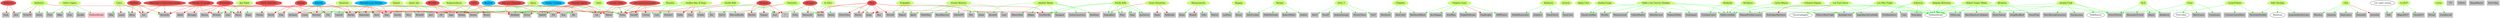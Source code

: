 digraph G {
    // Bandas
    "Dianhø" [label="Dianhø", shape="ellipse", style="filled", color="#e44d4d"];
    "Clavo" [label="Clavo", shape="octagon", style="filled", color="#caff70"];
    "Feiticeira" [label="Feiticeira", shape="octagon", style="filled", color="#caff70"];
    "Rimshot" [label="Rimshot", shape="octagon", style="filled", color="#caff70"];
    "Denantes" [label="Denantes", shape="octagon", style="filled", color="#caff70"];
    "In Vitro" [label="In Vitro", shape="octagon", style="filled", color="#caff70"];
    "Kathartic" [label="Kathartic", shape="octagon", style="filled", color="#caff70"]; //Antiguo Napalm
    "Des/tempo" [label="Des/tempo", shape="ellipse", style="filled", color="#e44d4d"];
    "Mamasuncion" [label="Mamasuncion", shape="octagon", style="filled", color="#caff70"];
    "Jünne" [label="Jünne", shape="octagon", style="filled", color="#caff70"];
    "Baja por defunción" [label="Baja por defunción", shape="ellipse", style="filled", color="#e44d4d"];
    "RadRats" [label="RadRats", shape="ellipse", style="filled", color="#e44d4d"];
    "Görth" [label="Görth", shape="ellipse", style="filled", color="#e44d4d"]; 
    "Amnesia digital" [label="Amnesia digital", shape="ellipse", style="filled", color="#e44d4d"];
    "Sudden Ray of Hope" [label="Sudden Ray of Hope", shape="octagon", style="filled", color="#caff70"];
    "Nadsat" [label="Nadsat", shape="octagon", style="filled", color="#caff70"];
    "Bushter" [label="Bushter", shape="ellipse", style="filled", color="#00bfff"];
    "Terapia de garaje" [label="Terapia de garaje", shape="ellipse", style="filled", color="#e44d4d"];
    "Jester Day" [label="Jester day", shape="octagon", style="filled", color="#caff70"];
    "Ape Habit" [label="Ape Habit", shape="octagon", style="filled", color="#caff70"];
    "Lilith" [label="Lilith", shape="octagon", style="filled", color="#caff70"];
    "West Bat" [label="WestBat", shape="ellipse", style="filled", color="#e44d4d"];
    "Scarlet Down" [label="Scarlet Down", shape="ellipse", style="filled", color="#e44d4d"];
    "Narkotica" [label="Narkotica", shape="ellipse", style="filled", color="#e44d4d"]; //no conozco todos los miembros, hay que preguntar
    "Grave Situations" [label="Grave Situations", shape="ellipse", style="filled", color="#caff70"];
    "Destempo si fuera buen grupo" [label="Destempo si fuera buen grupo", shape="ellipse", style="filled", color="#e44d4d"]; //no estoy seguro de si es lo mismo que terapia de garaje
    "Efecto Kuleshov" [label="Efecto Kuleshov", shape="octagon", style="filled", color="#e44d4d"];
    "Martillo" [label="Martillo", shape="ellipse", style="filled", color="#00bfff"]; //era nombre provisional creo que está registrada con otro (luego busco)
    "Tranny Cvntbag" [label="Tranny Cvntbag", shape="ellipse", style="filled", color="#00bfff"];
    "Incandescent Partner" [label="TIncandescent Partner", shape="ellipse", style="filled", color="#00bfff"];
    "Void's Legion" [label="Void's Legion", shape="octagon", style="filled", color="#caff70"]; //aun hay que investigar
    "Los muchachosaurios" [label="Los muchachosaurios", shape="ellipse", style="filled", color="#e44d4d"]; //estoy por no poner esta banda
    "Ryggan" [label="Ryggan", shape="octagon", style="filled", color="#caff70"];
    "Deripio" [label="Deripio", shape="octagon", style="filled", color="#caff70"]; 
    "Kulpables" [label="Kulpables", shape="octagon", style="filled", color="#caff70"];
    "Eterno Retorno" [label="Eterno Retorno", shape="octagon", style="filled", color="#caff70"];
    "Rainbow Sheep" [label="rainbow Sheep", shape="octagon", style="filled", color="#caff70"];
    "Virus T" [label="Virus T", shape="octagon", style="filled", color="#caff70"];
    "Chakales" [label="Chakales", shape="octagon", style="filled", color="#caff70"];
    "Virginia Coast" [label="Virginia Coast", shape="octagon", style="filled", color="#caff70"];
    "Katharsis" [label="Katharsis", shape="octagon", style="filled", color="#caff70"];
    "Vitor" [label="Vitor", shape="ellipse", style="filled", color="#e44d4d"];
    "Pacific Kills" [label="Pacific Kills", shape="octagon", style="filled", color="#caff70"];
    "Olympus" [label="Olympus", shape="ellipse", style="filled", color="#e44d4d"];
    "Sobako" [label="Olympus", shape="ellipse", style="filled", color="#e44d4d"];
    "Iron Killers" [label="Pacific Kills", shape="ellipse", style="filled", color="#caff70"];
    "Scratch" [label="Scratch", shape="ellipse", style= "filled", color="#caff70"] //Pablo Manu DiegoAlejandro
    "Rabia Civil" [label="Rabia Civil", shape="ellipse", style= "filled", color="#caff70"] //DiegoAlejandro Zero
    "Kaliposucción" [label="Kaliposuckicon", shape="octagon", style="filled", color="#caff70"];

    //"NoisyRequiem" //AlbaLodBrok EmmaCyano DavidPX MiguelAmputación
    "Buzkashi" [label="Buzkashi", shape="ellipse", style="filled", color="#caff70"];
    "Pablo y los Ciervos Dorados" [label="Pablo y los Ciervos Dorados", shape="ellipse", style="filled", color="#caff70"];
    "Carne Blanca" [label="Carne Blanca", shape="ellipse", style="filled", color="#caff70"];
    "Los Muy Frágil" [label="Los Muy Frágil", shape="ellipse", style="filled", color="#caff70"];
    "DJ Dinero" [label="DJ Dinero", shape="ellipse", style="filled", color="#caff70"];
    "Samba Fuego" [label="Samba Fuego", shape="ellipse", style="filled", color="#caff70"];
    "Columna Vegana" [label="Columna Vegana", shape="ellipse", style="filled", color="#caff70"];
    "Los Fuzz Faces" [label="Los Fuzz Faces", shape="ellipse", style="filled", color="#caff70"];
    "CarpoTributo" [label="CarpoTributo", shape="ellipse", style="filled", color="#caff70"];
    "Niño Verdugo" [label="Niño Verdugo", shape="ellipse", style="filled", color="#caff70"];
    "Ulex" [label="Ulex", shape="ellipse", style="filled", color="#caff70"];

    "La DGT" [label="La DGT", shape="ellipse", style="filled", color="#caff70"];
    "Eskravos" [label="Eskravos", shape="ellipse", style="filled", color="#caff70"];
    "Brigada Moreneta" [label="Brigada Moreneta", shape="ellipse", style="filled", color="#caff70"];
    "Hollow Empty Minds" [label="Hollow Empty Minds", shape="ellipse", style="filled", color="#caff70"];
    "Blowfuse" [label="Blowfuse", shape="ellipse", style="filled", color="#caff70"];
    "Dr.X" [label="Dr.X", shape="ellipse", style="filled", color="#caff70"];
    "Atomik Funk" [label="Atomik Funk", shape="ellipse", style="filled", color="#caff70"];
    "Uxue" [label="Uxue", shape="ellipse", style="filled", color="#caff70"];
    "Curos" [label="Curos", shape="ellipse", style="filled", color="#caff70"];

    /*
    //Del jodido MarcBernadCasanova:(BCN todo)
    "Samscares" //MarcBernadCasanova Noidentificado Noidentificado Noidentificado
    "TH3 CLIMB" //MarcBernadCasanova AndreuRuno Lyca RaTache(31k seguidores, ya no está) AlejandroCalatrava MarioXZone(ya no está) AaronCarrasco
    "Zefir" //MarcBernadCasanova EvaCabanes

    //Alejandro Calatrava
    "The Bering" //AlejandroCalatrava Noidentificado 
    //Del jodido AndreuRuno
    "ERIO" //AndreuRuno MaximKutsan VíctorMarín TxabiLinares ErnestFosk
    "SLAVEDOWN" //AndreuRuno Suegere BigVillano
    "Xiclet" //AndreuRuno Noidentificado

    //De TxabiLinares
    "Exceso" //(verificados en insta) TxabiLinares CristinaRocabert CristinaMadrid MiguelPino VoidRobin DaniFabregas AngelSantos

    //Del VíctorMarín
    "Victor&Marky" //VíctorMarín Marky

    "Grupleds" //VoidRobin Noidentificado

    //Del Marky
    "HELLINSIDE" //Marky MarcCorso
    "TREMENS" //Marky Noidentificado



    //Del jodido IñaquiRamos:(BCN todo)
    "Vontade Trio"//VíctorTorrent IñakiRamos Noidentificado
    "Zigurat" //IñaquiRamos MelciorGuilera ÀlexPereira PemiroVirosa CarlesPereira RogerPascual
    "Los Painas" //IñaquiRamos Noidentificado 
    "Ina Mú" //IñaquiRamos Noidentificado
    //Del RogerPascual
    "Apocadixie" //RogerPascual Noidentificado
    "BKT Brass Band" //RogerPascual Noidentificado
    "SouthSideStompers" //RogerPascual Noidentificado
    

    //De Vigo:
    "Faced Out" //
    "Fractura" //
    "From Ashes To Dust" //PabloMaggot IsmaTurboNekora
    "PabloMaggot" //Solo project de PabloMaggot
    "Muriel" //IsmaTurboNekora ÓscarNoseque
    "Diving Through JellyFishes" //IsmaTurboNekora AnxoIAUSC IsaacRocha MarioByafish
    "Nominoi" //MarioByafish IriaLópez
    "Why Not?" //MarioByafish NatVázquez NereaPB TeoWN
    "Other Game" //IsaacRocha PatriciaGonzálezCabaleiro MateoGallego DavidCostas
    "A Light In The Sea" //PatriciaGonzálezCabaleiro AlánNight
    
    "Gracias Por Nada" //SergioMC AlbertoMouriñoAlmeida MiguelMouriñoAlmeida
    */

    // Miembros
    "NoIdentificado" [label="NoIdentificado", shape="box", style="filled", color="pink"];

    "Luis" [label="Luis", shape="box", style="filled", color="grey"]; //dianho - feiticeira - rimshot
    "Iván" [label="Iván", shape="box", style="filled", color="grey"]; //dianho
    "Karmen" [label="Karmen", shape="box", style="filled", color="grey"]; //dianho - martillo - nadsat
    "Adrián" [label="Adrián", shape="box", style="filled", color="grey"]; //dianho - clavo - denantes - incandescent partner - baja por defunción -  amnesia digital - martillo - bpd
    "David" [label="David", shape="box", style="filled", color="grey"]; //dianho

    "Alicia" [label="Alicia", shape="box", style="filled", color="grey"]; //clavo - radrats
    "Karmiña" [label="Karmiña", shape="box", style="filled", color="grey"]; //clavo - terapia de garaje - destempo si fuera buen grupo - radrats
    "Alba" [label="Alba", shape="box", style="filled", color="grey"]; //clavo
    "Ivo" [label="Ivo", shape="box", style="filled", color="grey"]; //clavo - radrats - destempo si fuera buen grupo
    "Laura" [label="Laura", shape="box", style="filled", color="grey"]; //clavo

    "Santo" [label="Santo", shape="box", style="filled", color="grey"]; //feiticeira - in vitro - rimshot - no name
    "Sofía" [label="Sofía", shape="box", style="filled", color="grey"]; //feiticeira
    "Jorge" [label="Jorge", shape="box", style="filled", color="grey"]; //feiticeira - Grave Situations
    "Farto" [label="Farto", shape="box", style="filled", color="grey"]; //feiticeira - kathartic - amnesia digital - scarlet down - lilith - junne - rimshot - Los muchachosaurios - bpd - pacific kills - olympus

    "Mateo" [label="Mateo", shape="box", style="filled", color="grey"]; //rimshot - gorth

    "Ela" [label="Ela", shape="box", style="filled", color="grey"]; //denantes - martillo
    "Anxo" [label="Anxo", shape="box", style="filled", color="grey"]; //denantes - incandescent partner
    "Sebastián" [label="Sebastián", shape="box", style="filled", color="grey"]; //denantes - incandescent partner
    "Pol" [label="Pol", shape="box", style="filled", color="grey"]; //denantes - Los muchachosaurios
    "LauraD" [label="LauraD", shape="box", style="filled", color="grey"]; //denantes
    "Alan" [label="Alan", shape="box", style="filled", color="grey"]; //denantes - incandescent partner - gorth
    "Cesar" [label="Cesar", shape="box", style="filled", color="grey"]; //denantes - Efecto Kuleshov

    "Dante" [label="Dante", shape="box", style="filled", color="grey"]; //in vitro

    "Alex" [label="Alex", shape="box", style="filled", color="grey"]; //kathartic - narkotica
    "VictorIV" [label="VictorIV", shape="box", style="filled", color="grey"]; //kathartic
    "Antón" [label="Antón", shape="box", style="filled", color="grey"]; //kathartic
    "Elvis" [label="Elvis", shape="box", style="filled", color="grey"]; //kathartic - voids legion

    "Manu" [label="Manu", shape="box", style="filled", color="grey"] //destempo - Efecto Kuleshov - terapia de garaje 
    "Ricardo" [label="Ricardo", shape="box", style="filled", color="grey"] //destempo - ape habit - terapia de garaje 
    "Lino" [label="Lino", shape="box", style="filled", color="grey"] //destempo - ape habit
    "Ahinoa" [label="Ahinoa", shape="box", style="filled", color="grey"] //destempo

    "Brais" [label="Brais", shape="box", style="filled", color="grey"] //mamasunción
    "BraisB" [label="BraisB", shape="box", style="filled", color="grey"] //mamasunción
    "Toño" [label="Toño", shape="box", style="filled", color="grey"] //mamasunción
    "Martín" [label="Martín", shape="box", style="filled", color="grey"] //mamasunción

    "Abollado" [label="Abollado", shape="box", style="filled", color="grey"] //junne - bpd - amnesia digital - tranny cvntbag - lilith - radrats - terapia de garaje
    "Rubén" [label="Rubén", shape="box", style="filled", color="grey"] //junne - west bat
    "Dorian" [label="Dorian", shape="box", style="filled", color="grey"] //junne - west bat
    "PabloP" [label="PabloP", shape="box", style="filled", color="grey"] //junne - amnesia digital - tranny cvntbag
    "Victor" [label="Victor", shape="box", style="filled", color="grey"] //junne - gorth - amnesia digital - tranny cvntbag - bushter

    "Bruno" [label="Bruno", shape="box", style="filled", color="grey"] //gorth - bushter

    "Lia" [label="Lia", shape="box", style="filled", color="grey"] //amnesia digital - scarlet down - lilith
    "Aki" [label="Aki", shape="box", style="filled", color="grey"] //amnesia digital - tranny cvntbag

    "DorianG" [label="DorianG", shape="box", style="filled", color="grey"] //sroh
    "Sen" [label="Sen", shape="box", style="filled", color="grey"] //sroh - incandescent partner
    "Pablo" [label="Pablo", shape="box", style="filled", color="grey"] //sroh
    "Uxio" [label="Uxio", shape="box", style="filled", color="grey"] //sroh
    "Eneko" [label="Eneko", shape="box", style="filled", color="grey"] //sroh
    "Rei" [label="Rei", shape="box", style="filled", color="grey"] //sroh

    "BrunoB" [label="BrunoB", shape="box", style="filled", color="grey"] //nadsat - jester day
    "Nico" [label="Nico", shape="box", style="filled", color="grey"] //nadsat
    "Amelia" [label="Amelia", shape="box", style="filled", color="grey"] //nadsat
    "Javi" [label="Javi", shape="box", style="filled", color="grey"] //nadsat - jester day

    "Xabel" [label="Xabel", shape="box", style="filled", color="grey"] //terapia de garaje
    "Breogán" [label="Breogán", shape="box", style="filled", color="grey"] //terapia de garaje

    "Hugo" [label="Hugo", shape="box", style="filled", color="grey"] //ape habit

    "Iago" [label="Iago", shape="box", style="filled", color="grey"] //west bat

    "Endi" [label="Endi", shape="box", style="filled", color="grey"] //narkotica

    "Haize" [label="Haize", shape="box", style="filled", color="grey"] //grave situations
    "Pablonibe" [label="Pablonibe", shape="box", style="filled", color="grey"] //grave situations

    "Oli" [label="Oli", shape="box", style="filled", color="grey"] //destempo si fuera buen grupo - tranny cvntbag

    "Tristán" [label="Tristán", shape="box", style="filled", color="grey"] //Efecto Kuleshov

    "Aythami" [label="Aythami", shape="box", style="filled", color="grey"] //Martillo

    "Mike" [label="Mike", shape="box", style="filled", color="grey"] //voids legion
    "Eme" [label="Eme", shape="box", style="filled", color="grey"] //voids legion
    "Dyable" [label="Dyable", shape="box", style="filled", color="grey"] //voids legion
    "???" [label="???", shape="box", style="filled", color="grey"] //voids legion

    "Tolleito" [label="Tolleito", shape="box", style="filled", color="grey"] //tranny cvntbag

    "DavidP" [label="DavidP", shape="box", style="filled", color="grey"] //muchachosaurios
    "Correa" [label="Correa", shape="box", style="filled", color="grey"] //muchachosaurios

    "LeoPozo" [label="LeoPozo", shape="box", style="filled", color="grey"] //ryggan
    "Ryzos" [label="Ryzos", shape="box", style="filled", color="grey"] //ryggan
    "AdriEscobar" [label="AdriEscobar", shape="box", style="filled", color="grey"] //ryggan - deripio
    // cambiar AdriEscobars por AdrianEsobar

    "PabloNicholas" [label="PabloNicholas", shape="box", style="filled", color="grey"] //deripio
    "RobertMatei" [label="RobertMatei", shape="box", style="filled", color="grey"] //deripio
    "Andrés" [label="Andrés", shape="box", style="filled", color="grey"] //deripio - no name

    "IkerE" [label="IkerE", shape="box", style="filled", color="grey"] //kulpables - eterno retorno
    "Miguel" [label="Miguel", shape="box", style="filled", color="grey"] //kulpables 
    "VictorK" [label="VictorK", shape="box", style="filled", color="grey"] //kulpables - no name
    "KenauR" [label="KenauR", shape="box", style="filled", color="grey"] //kulpables - rainbow sheep

    "Adam" [label="Adam", shape="box", style="filled", color="grey"] //eterno retorno
    "Lara" [label="Lara", shape="box", style="filled", color="grey"] //eterno retorno
    "PabloDíez" [label="PabloDíez", shape="box", style="filled", color="grey"] //eterno retorno
    "RocíoBarroso" [label="RocíoBarroso", shape="box", style="filled", color="grey"] //eterno retorno
    "AdriánER" [label="AdriánER", shape="box", style="filled", color="grey"] //eterno retorno
    "Riri" [label="Riri", shape="box", style="filled", color="grey"] //eterno retorno

    "AlbertoRull" [label="AlbertoRull", shape="box", style="filled", color="grey"] //rainbow sheep
    "Alfajor" [label="Alfajor", shape="box", style="filled", color="grey"] //rainbow sheep
    "Saragzm" [label="Saragzm", shape="box", style="filled", color="grey"] //rainbow sheep
    "RafaDiaz" [label="RafaDiaz", shape="box", style="filled", color="grey"] //rainbow sheep
    "GuitarLatorraca" [label="GuitarLatorraca", shape="box", style="filled", color="grey"] //rainbow sheep

    "AlexT" [label="AlexT", shape="box", style="filled", color="grey"] //virus t
    "YusufT" [label="YusufT", shape="box", style="filled", color="grey"] //virus t
    "AndreaSnoopy" [label="AndreaSnoopy", shape="box", style="filled", color="grey"] //virus t
    "AlvaroCheca" [label="AlvaroCheca", shape="box", style="filled", color="grey"] //virus t
    "YunT" [label="YunT", shape="box", style="filled", color="grey"] //virus t

    "AlexSozer" [label="AlexSozer", shape="box", style="filled", color="grey"] //chakales
    "MatthewMilner" [label="MatthewMilner", shape="box", style="filled", color="grey"] //chakales - virginia coast
    "AlexCebri" [label="AlexCebri", shape="box", style="filled", color="grey"] //chakales

    "ArialWax" [label="ArialWax", shape="box", style="filled", color="grey"] //virginia coast
    "BrigidPellicano" [label="BrigidPellicano", shape="box", style="filled", color="grey"] //virginia coast
    "DanBrophy" [label="DanBrophy", shape="box", style="filled", color="grey"] //virginia coast
    "WilfPearce" [label="WilfPearce", shape="box", style="filled", color="grey"] //virginia coast
    "KyeOhagan" [label="KyeOhagan", shape="box", style="filled", color="grey"] //virginia coast

    "AníbalRomerales" [label="AníbalRomerales", shape="box", style="filled", color="grey"] //katharsis
    "JorgeIvo" [label="JorgeIvo", shape="box", style="filled", color="grey"] //katharsis
    "DaniEdrich" [label="DaniEdrich", shape="box", style="filled", color="grey"] //katharsis
    "SoyaCedo" [label="SoyaCedo", shape="box", style="filled", color="grey"] //katharsis

    "EduMurillo" [label="EduMurillo", shape="box", style="filled", color="grey"] //Vitor, Iron Killers
    "Roy" [label="Roy", shape="box", style="filled", color="grey"] //Vitor(en rojo)
    "Héctor"  [label="Héctor", shape="box", style="filled", color="grey"] //Vitor
    "VíctorVitor" [label="VíctorVitor", shape="box", style="filled", color="grey"] //Vitor

    "Acei" [label="Acei", shape="box", style="filled", color="grey"] //pacific kills - olympus
    "PaxTv" [label="PaxTv", shape="box", style="filled", color="grey"] //pacific kills
    "MarcosRueda" [label="MarcosRueda", shape="box", style="filled", color="grey"] //pacific kills

    "Ritchie" [label="Ritchie", shape="box", style="filled", color="grey"] //olympus
    "Tommy" [label="Tommy", shape="box", style="filled", color="grey"] //olympus
    "?" [label="?", shape="box", style="filled", color="grey"] //olympus

    "MariachiC" [label="MariachiC", shape="box", style="filled", color="grey"] //sobako

    "Dani" [label="Dani", shape="box", style="filled", color="grey"] //iron killers
    "Paco" [label="Paco", shape="box", style="filled", color="grey"] //iron killers
    "JuaTarrus" [label="JuaTarrus", shape="box", style="filled", color="grey"] //iron killers
    "Diejunkher" [label="Diejunkher", shape="box", style="filled", color="grey"] //iron killers

    "EstebanCouto" [label="EstebanCouto", shape="box", style="filled", color="grey"] //Buzkashi
    "RodrigoCotar" [label="RodrigoCotar", shape="box", style="filled", color="grey"] //Buzkashi - Los Fuzz Faces - CarpoTributo
    "PabloCorbillón" [label="PabloCorbillón", shape="box", style="filled", color="grey"] //Buzkashi - Pablo y los Ciervos Dorados - Dj Dinero - Samba Fuego - Columna Vegana

    "MaximoLetal" [label="MaximoLetal", shape="box", style="filled", color="grey"] //Pablo y los Ciervos Dorados
    "NekanePellón" [label="NekanePellón", shape="box", style="filled", color="grey"] //Pablo y los Ciervos Dorados
    "IriaDopazo" [label="IriaDopazo", shape="box", style="filled", color="grey"] //Pablo y los Ciervos Dorados
    "ElenaCorbillón" [label="ElenaCorbillón", shape="box", style="filled", color="grey"] //Pablo y los Ciervos Dorados
    "Muellín" [label="Muellín", shape="box", style="filled", color="grey"] //Pablo y los Ciervos Dorados
    "AdánDeCaroi" [label="AdánDeCaroi", shape="box", style="filled", color="grey"] //Pablo y los Ciervos Dorados
    "EllaLosMuyFrágil" [label="EllaLosMuyFrágil", shape="box", style="filled", color="grey"] //Pablo y los Ciervos Dorados
    "GabrielSaitto" [label="GabrielSaitto", shape="box", style="filled", color="grey"] //Pablo y los Ciervos Dorados
    "ManuelFariñaCasares" [label="ManuelFariñaCasares", shape="box", style="filled", color="grey"] //DJ Dinero - Los fuzz faces


    "YagoAlarcónCarballa" [label="YagoAlarcónCarballa", shape="box", style="filled", color="grey"] //Los Fuzz Faces
    "PedroIgorMartínez" [label="PedroIgorMartínez", shape="box", style="filled", color="grey"] //Los Fuzz Faces

    "NicoGatoPerdido" [label="NicoGatoPerdido", shape="box", style="filled", color="grey"] //CarpoTributo - Niño Verdugo
    "CristianCastroMoro" [label="CristianCastroMoro", shape="box", style="filled", color="grey"] //CarpoTributo

    "JorgeAndrésSerrano" [label="JorgeAndrésSerrano", shape="box", style="filled", color="grey"] //Niño Verdugo

    "Mosnica" [label="Mosnica", shape="box", style="filled", color="grey"] //Ulex
    "Quintela" [label="Quintela", shape="box", style="filled", color="grey"] //Ulex
    "XianCastro" [label="XianCastro", shape="box", style="filled", color="grey"] //Ulex
    "Tomasiño" [label="Tomasiño", shape="box", style="filled", color="grey"] //Ulex
    "hoviteha" [label="hoviteha", shape="box", style="filled", color="grey"] //Ulex

    "ÓscarDGT" [label="ÓscarDGT", shape="box", style="filled", color="grey"] //La DGT
    "Yoel" [label="Yoel", shape="box", style="filled", color="grey"] //La DGT
    "MiguelDGT" [label="MiguelDGT", shape="box", style="filled", color="grey"] //La DGT
    
    "EloiAbaloduro" [label="EloiAbaloduro", shape="box", style="filled", color="grey"] //Eskravos
    "Uxía" [label="Uxía", shape="box", style="filled", color="grey"] //Eskravos
    "NoaLópez" [label="NoaLópez", shape="box", style="filled", color="grey"] //Eskravos

    "OtPascual" [label="OtPascual", shape="box", style="filled", color="grey"] //Brigada Moreneta - Hollow Empty Minds
    "MarcRamírezCañabate" [label="MarcRamírezCañabate", shape="box", style="filled", color="grey"] //Hollow Empty Minds
    "HenrySalvat" [label="HenrySalvat", shape="box", style="filled", color="grey"] //Hollow Empty Minds - Blowfuse
    "VíctorTorrent" [label="VíctorTorrent", shape="box", style="filled", color="grey"] //Vontade Trio

    "SergiBouffard" [label="SergiBouffard", shape="box", style="filled", color="grey"] //Blowfuse
    "ÓscarPuig" [label="ÓscarPuig", shape="box", style="filled", color="grey"] //Blowfuse

    "AlbaKarry" [label="AlbaKarry", shape="box", style="filled", color="grey"] //Dr.X
    "AlexanderErtack" [label="AlexanderErtack", shape="box", style="filled", color="grey"] //Dr.X
    "Mayer" [label="Mayer", shape="box", style="filled", color="grey"] //Dr.X

    "MarcBernadCasanova" [label="MarcBernadCasanova", shape="box", style="filled", color="grey"] //Samscares - TH3 CLIMB - Zefir
    "IñaquiRamos" [label="IñaquiRamos", shape="box", style="filled", color="grey"] //Vontade Trio - Zigurat
    "PauAncunya" [label="PauAncunya", shape="box", style="filled", color="grey"] //Los Painas
    
    "EricCelias" [label="EricCelias", shape="box", style="filled", color="grey"] //Zigurat
    "MartíCosta" [label="MartíCosta", shape="box", style="filled", color="grey"] //Zigurat
    "UxueSouto" [label="UxueSouto", shape="box", style="filled", color="grey"] //Zigurat
    
    "Vernat" [label="Vernat", shape="box", style="filled", color="grey"] //Curos
    "LluísBorrell" [label="LluísBorrell", shape="box", style="filled", color="grey"] //Curos


    // Conexiones con estilo especificado
    
    "Dianhø" -> "Luis" [label=" ", color="green", arrowhead="dot"];
    "Dianhø" -> "Iván" [label=" ", color="red", arrowhead="dot"];
    "Dianhø" -> "Adrián" [label=" ", color="green", arrowhead="dot"];
    "Dianhø" -> "Karmen" [label=" ", color="red", arrowhead="dot"];
    "Dianhø" -> "David" [label=" ", color="red", arrowhead="dot"];

    "Clavo" -> "Adrián" [label=" ", color="green", arrowhead="dot"];
    "Clavo" -> "Karmiña" [label=" ", color="green", arrowhead="dot"];
    "Clavo" -> "Alicia" [label=" ", color="green", arrowhead="dot"];
    "Clavo" -> "Alba" [label=" ", color="green", arrowhead="dot"];
    "Clavo" -> "Ivo" [label=" ", color="red", arrowhead="dot"];
    "Clavo" -> "Laura" [label=" ", color="red", arrowhead="dot"];

    "Feiticeira" -> "Luis" [label=" ", color="green", arrowhead="dot"];
    "Feiticeira" -> "Sofía" [label=" ", color="green", arrowhead="dot"];
    "Feiticeira" -> "Santo" [label=" ", color="green", arrowhead="dot"];
    "Feiticeira" -> "Jorge" [label=" ", color="green", arrowhead="dot"];
    "Feiticeira" -> "Farto" [label=" ", color="red", arrowhead="dot"];

    "Rimshot" -> "Farto" [label=" ", color="red", arrowhead="dot"];
    "Rimshot" -> "Mateo" [label=" ", color="green", arrowhead="dot"];
    "Rimshot" -> "Luis" [label=" ", color="green", arrowhead="dot"];
    "Rimshot" -> "Santo" [label=" ", color="green", arrowhead="dot"];

    "Denantes" -> "Adrián" [label=" ", color="red", arrowhead="dot"];
    "Denantes" -> "Ela" [label=" ", color="green", arrowhead="dot"];
    "Denantes" -> "Anxo" [label=" ", color="green", arrowhead="dot"];
    "Denantes" -> "Sebastián" [label=" ", color="green", arrowhead="dot"];
    "Denantes" -> "Pol" [label=" ", color="green", arrowhead="dot"];
    "Denantes" -> "Alan" [label=" ", color="red", arrowhead="dot"];
    "Denantes" -> "LauraD" [label=" ", color="green", arrowhead="dot"];
    "Denantes" -> "Cesar" [label=" ", color="green", arrowhead="dot"];

    "In Vitro" -> "Santo" [label=" ", color="green", arrowhead="dot"];
    "In Vitro" -> "Dante" [label=" ", color="green", arrowhead="dot"];

    "Kathartic" -> "Alex" [label=" ", color="green", arrowhead="dot"];
    "Kathartic" -> "Elvis" [label=" ", color="green", arrowhead="dot"];
    "Kathartic" -> "VictorIV" [label=" ", color="red", arrowhead="dot"];
    "Kathartic" -> "Antón" [label=" ", color="green", arrowhead="dot"];
    "Kathartic" -> "Farto" [label=" ", color="red", arrowhead="dot"];

    "Des/tempo" -> "Karmiña" [label=" ", color="red", arrowhead="dot"];
    "Des/tempo" -> "Manu" [label=" ", color="red", arrowhead="dot"];
    "Des/tempo" -> "Ricardo" [label=" ", color="red", arrowhead="dot"];
    "Des/tempo" -> "Lino" [label=" ", color="red", arrowhead="dot"];
    "Des/tempo" -> "Ahinoa" [label=" ", color="red", arrowhead="dot"];

    "Mamasuncion" -> "Brais" [label=" ", color="green", arrowhead="dot"];
    "Mamasuncion" -> "BraisB" [label=" ", color="red", arrowhead="dot"];
    "Mamasuncion" -> "Martín" [label=" ", color="green", arrowhead="dot"];
    "Mamasuncion" -> "Toño" [label=" ", color="green", arrowhead="dot"];

    "Jünne" -> "Rubén" [label=" ", color="green", arrowhead="dot"];
    "Jünne" -> "Victor" [label=" ", color="green", arrowhead="dot"];
    "Jünne" -> "Dorian" [label=" ", color="green", arrowhead="dot"];
    "Jünne" -> "PabloP" [label=" ", color="green", arrowhead="dot"];
    "Jünne" -> "Farto" [label=" ", color="red", arrowhead="dot"];
    "Jünne" -> "Abollado" [label=" ", color="green", arrowhead="dot"];

    "Baja por defunción" -> "Abollado" [label=" ", color="red", arrowhead="dot"];
    "Baja por defunción" -> "Farto" [label=" ", color="red", arrowhead="dot"];
    "Baja por defunción" -> "Adrián" [label=" ", color="red", arrowhead="dot"];

    "RadRats" -> "Abollado" [label=" ", color="red", arrowhead="dot"];
    "RadRats" -> "Alicia" [label=" ", color="red", arrowhead="dot"];
    "RadRats" -> "Karmiña" [label=" ", color="red", arrowhead="dot"];
    "RadRats" -> "Ivo" [label=" ", color="red", arrowhead="dot"];

    "Görth" -> "Mateo" [label=" ", color="red", arrowhead="dot"];
    "Görth" -> "Alan" [label=" ", color="red", arrowhead="dot"];
    "Görth" -> "Bruno" [label=" ", color="red", arrowhead="dot"];
    "Görth" -> "Victor" [label=" ", color="red", arrowhead="dot"];
    "Görth" -> "Rubén" [label=" ", color="red", arrowhead="dot"];

    "Amnesia digital" -> "Abollado" [label=" ", color="red", arrowhead="dot"];
    "Amnesia digital" -> "Farto" [label=" ", color="red", arrowhead="dot"];
    "Amnesia digital" -> "Lia" [label=" ", color="red", arrowhead="dot"];
    "Amnesia digital" -> "Adrián" [label=" ", color="red", arrowhead="dot"];
    "Amnesia digital" -> "PabloP" [label=" ", color="red", arrowhead="dot"];
    "Amnesia digital" -> "Victor" [label=" ", color="red", arrowhead="dot"];
    "Amnesia digital" -> "Aki" [label=" ", color="red", arrowhead="dot"];

    "Sudden Ray of Hope"  -> "Rei" [label=" ", color="green", arrowhead="dot"];
    "Sudden Ray of Hope"  -> "Sen" [label=" ", color="green", arrowhead="dot"];
    "Sudden Ray of Hope"  -> "Pablo" [label=" ", color="red", arrowhead="dot"];
    "Sudden Ray of Hope"  -> "Uxio" [label=" ", color="red", arrowhead="dot"];
    "Sudden Ray of Hope"  -> "Eneko" [label=" ", color="green", arrowhead="dot"];
    "Sudden Ray of Hope"  -> "DorianG" [label=" ", color="green", arrowhead="dot"];

    "Nadsat" -> "Karmen" [label=" ", color="green", arrowhead="dot"];
    "Nadsat" -> "Nico" [label=" ", color="green", arrowhead="dot"];
    "Nadsat" -> "BrunoB" [label=" ", color="green", arrowhead="dot"];
    "Nadsat" -> "Amelia" [label=" ", color="green", arrowhead="dot"];
    "Nadsat" -> "Javi" [label=" ", color="green", arrowhead="dot"];

    "Bushter" -> "Bruno" [label=" ", color="green", arrowhead="dot"];
    "Bushter" -> "Victor" [label=" ", color="green", arrowhead="dot"];

    "Terapia de garaje" -> "Manu" [label=" ", color="red", arrowhead="dot"];
    "Terapia de garaje" -> "Abollado" [label=" ", color="red", arrowhead="dot"];
    "Terapia de garaje" -> "Breogán" [label=" ", color="red", arrowhead="dot"];
    "Terapia de garaje" -> "Ricardo" [label=" ", color="red", arrowhead="dot"];
    "Terapia de garaje" -> "Karmiña" [label=" ", color="red", arrowhead="dot"];
    "Terapia de garaje" -> "Xabel" [label=" ", color="red", arrowhead="dot"];

    "Jester Day" -> "Javi" [label=" ", color="green", arrowhead="dot"];
    "Jester Day" -> "BrunoB" [label=" ", color="green", arrowhead="dot"];

    "Ape Habit" -> "Lino" [label=" ", color="green", arrowhead="dot"];
    "Ape Habit" -> "Ricardo" [label=" ", color="green", arrowhead="dot"];
    "Ape Habit" -> "Hugo" [label=" ", color="green", arrowhead="dot", len="0.5"];

    "Lilith" -> "Lia" [label=" ", color="green", arrowhead="dot"];
    "Lilith" -> "Farto" [label=" ", color="green", arrowhead="dot"];
    "Lilith" -> "Abollado" [label=" ", color="green", arrowhead="dot"];

    "West Bat" -> "Iago" [label=" ", color="red", arrowhead="dot"];
    "West Bat" -> "Rubén" [label=" ", color="red", arrowhead="dot"];
    "West Bat" -> "Dorian" [label=" ", color="red", arrowhead="dot"];

    "Scarlet Down" -> "Farto" [label=" ", color="red", arrowhead="dot"];
    "Scarlet Down" -> "Lia" [label=" ", color="red", arrowhead="dot"];

    "Narkotica" -> "Alex" [label=" ", color="red", arrowhead="dot"];
    "Narkotica" -> "Endi" [label=" ", color="red", arrowhead="dot"]; //preguntar por este

    "Grave Situations" -> "Haize" [label=" ", color="red", arrowhead="dot"];
    "Grave Situations" -> "Jorge" [label=" ", color="red", arrowhead="dot"];
    "Grave Situations" -> "Pablonibe" [label=" ", color="red", arrowhead="dot"];

    "Destempo si fuera buen grupo" -> "Karmiña" [label=" ", color="red", arrowhead="dot"];
    "Destempo si fuera buen grupo" -> "Oli" [label=" ", color="red", arrowhead="dot"];
    "Destempo si fuera buen grupo" -> "Ivo" [label=" ", color="red", arrowhead="dot"];

    "Efecto Kuleshov" -> "Cesar" [label=" ", color="red", arrowhead="dot"];
    "Efecto Kuleshov" -> "Manu" [label=" ", color="red", arrowhead="dot"];
    "Efecto Kuleshov" -> "Tristán" [label=" ", color="red", arrowhead="dot"];

    "Martillo" -> "Ela" [label=" ", color="red", arrowhead="dot"];
    "Martillo" -> "Karmen" [label=" ", color="red", arrowhead="dot"];
    "Martillo" -> "Adrián" [label=" ", color="red", arrowhead="dot"];
    "Martillo" -> "Aythami" [label=" ", color="red", arrowhead="dot"];

    "Tranny Cvntbag" -> "Aki" [label=" ", color="green", arrowhead="dot"];
    "Tranny Cvntbag" -> "Abollado" [label=" ", color="green", arrowhead="dot"];
    "Tranny Cvntbag" -> "Oli" [label=" ", color="green", arrowhead="dot"];
    "Tranny Cvntbag" -> "Lia" [label=" ", color="green", arrowhead="dot"];
    "Tranny Cvntbag" -> "PabloP" [label=" ", color="green", arrowhead="dot"];
    "Tranny Cvntbag" -> "Victor" [label=" ", color="green", arrowhead="dot"];
    
    "Incandescent Partner" -> "Sen" [label=" ", color="red", arrowhead="dot"];
    "Incandescent Partner" -> "Sebastián" [label=" ", color="red", arrowhead="dot"];
    "Incandescent Partner" -> "Adrián" [label=" ", color="red", arrowhead="dot"];
    "Incandescent Partner" -> "Anxo" [label=" ", color="red", arrowhead="dot"];
    "Incandescent Partner" -> "Alan" [label=" ", color="red", arrowhead="dot"];

    "Void's Legion" -> "Elvis" [label=" ", color="green", arrowhead="dot"];
    "Void's Legion" -> "Mike" [label=" ", color="green", arrowhead="dot"];
    "Void's Legion" -> "Eme" [label=" ", color="green", arrowhead="dot"];
    "Void's Legion" -> "Dyable" [label=" ", color="green", arrowhead="dot"];
    "Void's Legion" -> "NoIdentificado" [label=" ", color="green", arrowhead="dot"];

    "Los muchachosaurios" -> "Pol" [label=" ", color="red", arrowhead="dot"];
    "Los muchachosaurios" -> "Farto" [label=" ", color="red", arrowhead="dot"];
    "Los muchachosaurios" -> "DavidP" [label=" ", color="red", arrowhead="dot"];
    "Los muchachosaurios" -> "Correa" [label=" ", color="red", arrowhead="dot"];
    //xd esta banda

    "Ryggan" -> "AdriEscobar" [label=" ", color="green", arrowhead="dot"];
    "Ryggan" -> "LeoPozo" [label=" ", color="green", arrowhead="dot"];
    "Ryggan" -> "Ryzos" [label=" ", color="green", arrowhead="dot"];

    "Deripio" -> "PabloNicholas" [label=" ", color="green", arrowhead="dot"];
    "Deripio" -> "Andrés" [label=" ", color="green", arrowhead="dot"];
    "Deripio" -> "AdriEscobar" [label=" ", color="green", arrowhead="dot"];
    "Deripio" -> "RobertMatei" [label=" ", color="green", arrowhead="dot"];

    "Kulpables" -> "IkerE" [label=" ", color="green", arrowhead="dot"];
    "Kulpables" -> "KenauR" [label=" ", color="green", arrowhead="dot"];
    "Kulpables" -> "VictorK" [label=" ", color="green", arrowhead="dot"];
    "Kulpables" -> "Miguel" [label=" ", color="green", arrowhead="dot"];

    "Eterno Retorno" -> "IkerE" [label=" ", color="green", arrowhead="dot"];
    "Eterno Retorno" -> "Lara" [label=" ", color="green", arrowhead="dot"];
    "Eterno Retorno" -> "PabloDíez" [label=" ", color="green", arrowhead="dot"];
    "Eterno Retorno" -> "RocíoBarroso" [label=" ", color="green", arrowhead="dot"];
    "Eterno Retorno" -> "Riri" [label=" ", color="green", arrowhead="dot"];
    "Eterno Retorno" -> "AdriánER" [label=" ", color="green", arrowhead="dot"];
    "Eterno Retorno" -> "Adam" [label=" ", color="green", arrowhead="dot"];

    "Rainbow Sheep" -> "KenauR" [label=" ", color="green", arrowhead="dot"];
    "Rainbow Sheep" -> "Saragzm" [label=" ", color="green", arrowhead="dot"];
    "Rainbow Sheep" -> "Alfajor" [label=" ", color="green", arrowhead="dot"];
    "Rainbow Sheep" -> "GuitarLatorraca" [label=" ", color="green", arrowhead="dot"];
    "Rainbow Sheep" -> "AlbertoRull" [label=" ", color="green", arrowhead="dot"];
    "Rainbow Sheep" -> "RafaDiaz" [label=" ", color="green", arrowhead="dot"];

    "Virus T" -> "YusufT" [label=" ", color="green", arrowhead="dot"];
    "Virus T" -> "AlexT" [label=" ", color="green", arrowhead="dot"];
    "Virus T" -> "YunT" [label=" ", color="green", arrowhead="dot"];
    "Virus T" -> "AndreaSnoopy" [label=" ", color="green", arrowhead="dot"];
    "Virus T" -> "AlvaroCheca" [label=" ", color="green", arrowhead="dot"];

    "Chakales" -> "MatthewMilner" [label=" ", color="green", arrowhead="dot"];
    "Chakales" -> "AlexCebri" [label=" ", color="green", arrowhead="dot"];
    "Chakales" -> "AlexSozer" [label=" ", color="green", arrowhead="dot"];

    "Virginia Coast" -> "ArialWax" [label=" ", color="green", arrowhead="dot"];
    "Virginia Coast" -> "BrigidPellicano" [label=" ", color="green", arrowhead="dot"];
    "Virginia Coast" -> "KyeOhagan" [label=" ", color="green", arrowhead="dot"];
    "Virginia Coast" -> "WilfPearce" [label=" ", color="green", arrowhead="dot"];
    "Virginia Coast" -> "MatthewMilner" [label=" ", color="green", arrowhead="dot"];
    "Virginia Coast" -> "DanBrophy" [label=" ", color="red", arrowhead="dot"];

    "Katharsis" -> "AníbalRomerales" [label=" ", color="green", arrowhead="dot"];
    "Katharsis" -> "DaniEdrich" [label=" ", color="green", arrowhead="dot"];
    "Katharsis" -> "JorgeIvo" [label=" ", color="green", arrowhead="dot"];
    "Katharsis" -> "SoyaCedo" [label=" ", color="green", arrowhead="dot"];

    "Vitor" -> "VictorK" [label=" ", color="red", arrowhead="dot"];
    "Vitor" -> "EduMurillo" [label=" ", color="red", arrowhead="dot"];
    "Vitor" -> "Roy" [label=" ", color="red", arrowhead="dot"];
    "Vitor" -> "Santo" [label=" ", color="red", arrowhead="dot"];
    "Vitor" -> "Héctor" [label=" ", color="red", arrowhead="dot"];

    "Pacific Kills" -> "Farto" [label=" ", color="red", arrowhead="dot"];
    "Pacific Kills" -> "Acei" [label=" ", color="green", arrowhead="dot"];
    "Pacific Kills" -> "PaxTv" [label=" ", color="green", arrowhead="dot"];
    "Pacific Kills" -> "MarcosRueda" [label=" ", color="green", arrowhead="dot"];

    "Olympus" -> "Farto" [label=" ", color="red", arrowhead="dot"];
    "Olympus" -> "Acei" [label=" ", color="red", arrowhead="dot"];
    "Olympus" -> "?" [label=" ", color="red", arrowhead="dot"];
    "Olympus" -> "Ritchie" [label=" ", color="red", arrowhead="dot"];
    "Olympus" -> "Tommy" [label=" ", color="red", arrowhead="dot"];

    "Sobako" -> "MariachiC" [label=" ", color="red", arrowhead="dot"];
    "Sobako" -> "Santo" [label=" ", color="red", arrowhead="dot"];
    "Sobako" -> "Acei" [label=" ", color="red", arrowhead="dot"]; 
    
    "Iron Killers" -> "Dani" [label=" ", color="green", arrowhead="dot"];
    "Iron Killers" -> "Paco" [label=" ", color="green", arrowhead="dot"];
    "Iron Killers" -> "JuaTarrus" [label=" ", color="green", arrowhead="dot"];
    "Iron Killers" -> "Diejunkher" [label=" ", color="green", arrowhead="dot"];
    "Iron Killers" -> "EduMurillo" [label=" ", color="green", arrowhead="dot"];

    "Vitor" -> "EduMurillo" [label=" ", color="red", arrowhead="dot"];
    "Vitor" -> "Roy" [label=" ", color="red", arrowhead="dot"];
    "Vitor" -> "Héctor" [label=" ", color="red", arrowhead="dot"];
    "Vitor" -> "VíctorVitor" [label=" ", color="red", arrowhead="dot"];
    "Vitor" -> "Santo" [label=" ", color="red", arrowhead="dot"];

    "Iron Killers" -> "EduMurillo" [label=" ", color="green", arrowhead="dot"];
    "Iron Killers" -> "Dani" [label=" ", color="green", arrowhead="dot"];
    "Iron Killers" -> "Paco" [label=" ", color="green", arrowhead="dot"];
    "Iron Killers" -> "JuaTarrus" [label=" ", color="green", arrowhead="dot"];
    "Iron Killers" -> "Diejunkher" [label=" ", color="green", arrowhead="dot"];

    //EstebanCouto RodrigoCotar PabloCorbillón
    "Buzkashi" -> "EstebanCouto" [label=" ", color="green", arrowhead="dot"];
    "Buzkashi" -> "RodrigoCotar" [label=" ", color="green", arrowhead="dot"];
    "Buzkashi" -> "PabloCorbillón" [label=" ", color="green", arrowhead="dot"];

    //PabloCorbillón MaximoLetal NekanePellón IriaDopazo ElenaCorbillón Muellín AdánDeCaroi EllaLosMuyFrágil GabrielSaitto
    "Pablo y los Ciervos Dorados" -> "PabloCorbillón" [label=" ", color="green", arrowhead="dot"];
    "Pablo y los Ciervos Dorados" -> "MaximoLetal" [label=" ", color="green", arrowhead="dot"];
    "Pablo y los Ciervos Dorados" -> "NekanePellón" [label=" ", color="green", arrowhead="dot"];
    "Pablo y los Ciervos Dorados" -> "IriaDopazo" [label=" ", color="green", arrowhead="dot"];
    "Pablo y los Ciervos Dorados" -> "ElenaCorbillón" [label=" ", color="green", arrowhead="dot"];
    "Pablo y los Ciervos Dorados" -> "Muellín" [label=" ", color="green", arrowhead="dot"];
    "Pablo y los Ciervos Dorados" -> "AdánDeCaroi" [label=" ", color="green", arrowhead="dot"];
    "Pablo y los Ciervos Dorados" -> "EllaLosMuyFrágil" [label=" ", color="green", arrowhead="dot"];
    "Pablo y los Ciervos Dorados" -> "GabrielSaitto" [label=" ", color="green", arrowhead="dot"];

    "Carne Blanca" -> "PabloCorbillón" [label=" ", color="green", arrowhead="dot"];
    "Carne Blanca" -> "Noidentificado" [label=" ", color="green", arrowhead="dot"];
    
    "Los Muy Frágil" -> "EllaLosMuyFrágil" [label=" ", color="green", arrowhead="dot"];
    "Los Muy Frágil" -> "Noidentificado" [label=" ", color="green", arrowhead="dot"];

    "DJ Dinero" -> "PabloCorbillón" [label=" ", color="green", arrowhead="dot"];
    "DJ Dinero" -> "ManuelFariñaCasares" [label=" ", color="green", arrowhead="dot"];

    "Samba Fuego" -> "PabloCorbillón" [label=" ", color="green", arrowhead="dot"];
    "Samba Fuego" -> "Muellín" [label=" ", color="green", arrowhead="dot"];
    "Samba Fuego" -> "ElenaCorbillón" [label=" ", color="green", arrowhead="dot"];

    "Columna Vegana" -> "PabloCorbillón" [label=" ", color="green", arrowhead="dot"];
    "Columna Vegana" -> "Noidentificado" [label=" ", color="green", arrowhead="dot"];

    "Los Fuzz Faces" -> "RodrigoCotar" [label=" ", color="green", arrowhead="dot"];
    "Los Fuzz Faces" -> "ManuelFariñaCasares" [label=" ", color="green", arrowhead="dot"];
    "Los Fuzz Faces" -> "ÓscarGallagher" [label=" ", color="green", arrowhead="dot"];
    "Los Fuzz Faces" -> "YagoAlarcónCarballa" [label=" ", color="green", arrowhead="dot"];
    "Los Fuzz Faces" -> "PedroIgorMartínez" [label=" ", color="red", arrowhead="dot"];
    "Los Fuzz Faces" -> "Noidentificado" [label=" ", color="green", arrowhead="dot"];

    "CarpoTributo" -> "RodrigoCotar" [label=" ", color="green", arrowhead="dot"];
    "CarpoTributo" -> "NicoGatoPerdido" [label=" ", color="green", arrowhead="dot"];
    "CarpoTributo" -> "CristianCastroMoro" [label=" ", color="green", arrowhead="dot"];
    
    "Niño Verdugo" -> "NicoGatoPerdido" [label=" ", color="green", arrowhead="dot"];
    "Niño Verdugo" -> "JorgeAndrésSerrano" [label=" ", color="green", arrowhead="dot"];
    "Niño Verdugo" -> "MeloEmo" [label=" ", color="green", arrowhead="dot"];

    "Ulex" -> "Mosnica" [label=" ", color="green", arrowhead="dot"];
    "Ulex" -> "Quintela" [label=" ", color="green", arrowhead="dot"];
    "Ulex" -> "XianCastro" [label=" ", color="green", arrowhead="dot"];
    "Ulex" -> "Tomasiño" [label=" ", color="green", arrowhead="dot"];
    "Ulex" -> "hoviteha" [label=" ", color="red", arrowhead="dot"];

    "La DGT" -> "ÓscarDGT" [label=" ", color="green", arrowhead="dot"];
    "La DGT" -> "Yoel" [label=" ", color="green", arrowhead="dot"];
    "La DGT" -> "MiguelDGT" [label=" ", color="green", arrowhead="dot"];

    "Los super menas" -> "Yoel" [label=" ", color="green", arrowhead="dot"];
    
    "Eskravos" -> "EloiAbaloduro" [label=" ", color="green", arrowhead="dot"];
    "Eskravos" -> "Uxía" [label=" ", color="green", arrowhead="dot"];
    "Eskravos" -> "Noidentificado" [label=" ", color="green", arrowhead="dot"];
    "Eskravos" -> "Noidentificado" [label=" ", color="green", arrowhead="dot"];
    "Eskravos" -> "Noidentificado" [label=" ", color="green", arrowhead="dot"];
    "Eskravos" -> "NoaLópez" [label=" ", color="green", arrowhead="dot"];

    "Brigada Moreneta" -> "OtPascual" [label=" ", color="green", arrowhead="dot"];
    "Brigada Moreneta" -> "Noidentificado" [label=" ", color="green", arrowhead="dot"];
    "Brigada Moreneta" -> "Noidentificado" [label=" ", color="green", arrowhead="dot"];
    "Brigada Moreneta" -> "Noidentificado" [label=" ", color="green", arrowhead="dot"];

    "Hollow Empty Minds" -> "OtPascual" [label=" ", color="green", arrowhead="dot"];
    "Hollow Empty Minds" -> "MarcRamírezCañabate" [label=" ", color="green", arrowhead="dot"];
    "Hollow Empty Minds" -> "HenrySalvat" [label=" ", color="green", arrowhead="dot"];
    "Hollow Empty Minds" -> "VíctorTorrent" [label=" ", color="green", arrowhead="dot"];
    "Hollow Empty Minds" -> "Noidentificado" [label=" ", color="green", arrowhead="dot"];
    
    "Blowfuse" -> "HenrySalvat" [label=" ", color="green", arrowhead="dot"];
    "Blowfuse" -> "SergiBouffard" [label=" ", color="green", arrowhead="dot"];
    "Blowfuse" -> "ÓscarPuig" [label=" ", color="green", arrowhead="dot"];
    "Blowfuse" -> "Noidentificado" [label=" ", color="green", arrowhead="dot"];

    "Dr.X" -> "AlbaKarry" [label=" ", color="green", arrowhead="dot"];
    "Dr.X" -> "AlexanderErtack" [label=" ", color="green", arrowhead="dot"];
    "Dr.X" -> "Mayer" [label=" ", color="green", arrowhead="dot"];
    "Dr.X" -> "VíctorTorrent" [label=" ", color="green", arrowhead="dot"];
    
    "Atomik Funk" -> "VíctorTorrent" [label=" ", color="green", arrowhead="dot"];
    "Atomik Funk" -> "MarcBernadCasanova" [label=" ", color="green", arrowhead="dot"];
    "Atomik Funk" -> "IñakiRamos" [label=" ", color="green", arrowhead="dot"];
    "Atomik Funk" -> "PauAncunya" [label=" ", color="green", arrowhead="dot"];
    "Atomik Funk" -> "Noidentificado" [label=" ", color="green", arrowhead="dot"];
    "Atomik Funk" -> "Noidentificado" [label=" ", color="green", arrowhead="dot"];

    "Uxue" -> "VíctorTorrent" [label=" ", color="green", arrowhead="dot"];
    "Uxue" -> "ÉricCelias" [label=" ", color="green", arrowhead="dot"];
    "Uxue" -> "MartíCosta" [label=" ", color="green", arrowhead="dot"];
    "Uxue" -> "UxueSouto" [label=" ", color="green", arrowhead="dot"];
    
    "Curos" -> "Vernat" [label=" ", color="green", arrowhead="dot"];
    "Curos" -> "LluísBorrell" [label=" ", color="green", arrowhead="dot"];

    "Kaliposucción" -> "Dorian" [label=" ", color="green", arrowhead="dot"];
    "Kaliposucción" -> "PabloP" [label=" ", color="green", arrowhead="dot"];
    "Kaliposucción" -> "Rubén" [label=" ", color="green", arrowhead="dot"];
}

